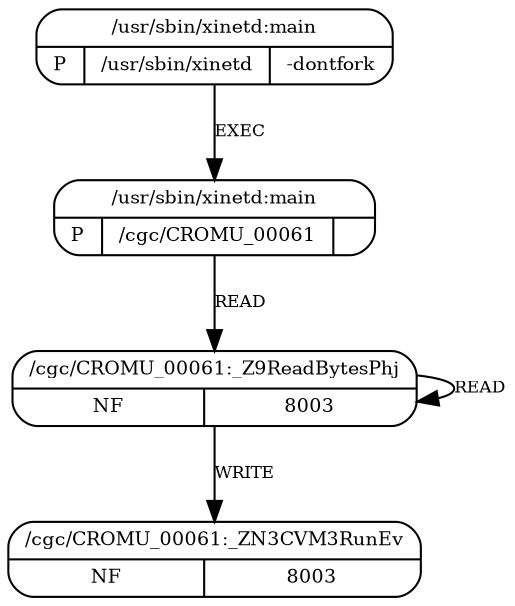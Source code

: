 digraph G {
  2 [shape=Mrecord, label="{{/cgc/CROMU_00061:_Z9ReadBytesPhj}|{NF|8003}}",
     fontsize=9, ];
  3 [shape=Mrecord, label="{{/cgc/CROMU_00061:_ZN3CVM3RunEv}|{NF|8003}}",
     fontsize=9, ];
  0 [shape=Mrecord,
     label="{{/usr/sbin/xinetd:main}|{P|/usr/sbin/xinetd|-dontfork}}",
     fontsize=9, ];
  1 [shape=Mrecord, label="{{/usr/sbin/xinetd:main}|{P|/cgc/CROMU_00061|}}",
     fontsize=9, ];
  
  
  2 -> 2 [label="READ", fontsize=8, ];
  2 -> 3 [label="WRITE", fontsize=8, ];
  0 -> 1 [label="EXEC", fontsize=8, ];
  1 -> 2 [label="READ", fontsize=8, ];
  
  }